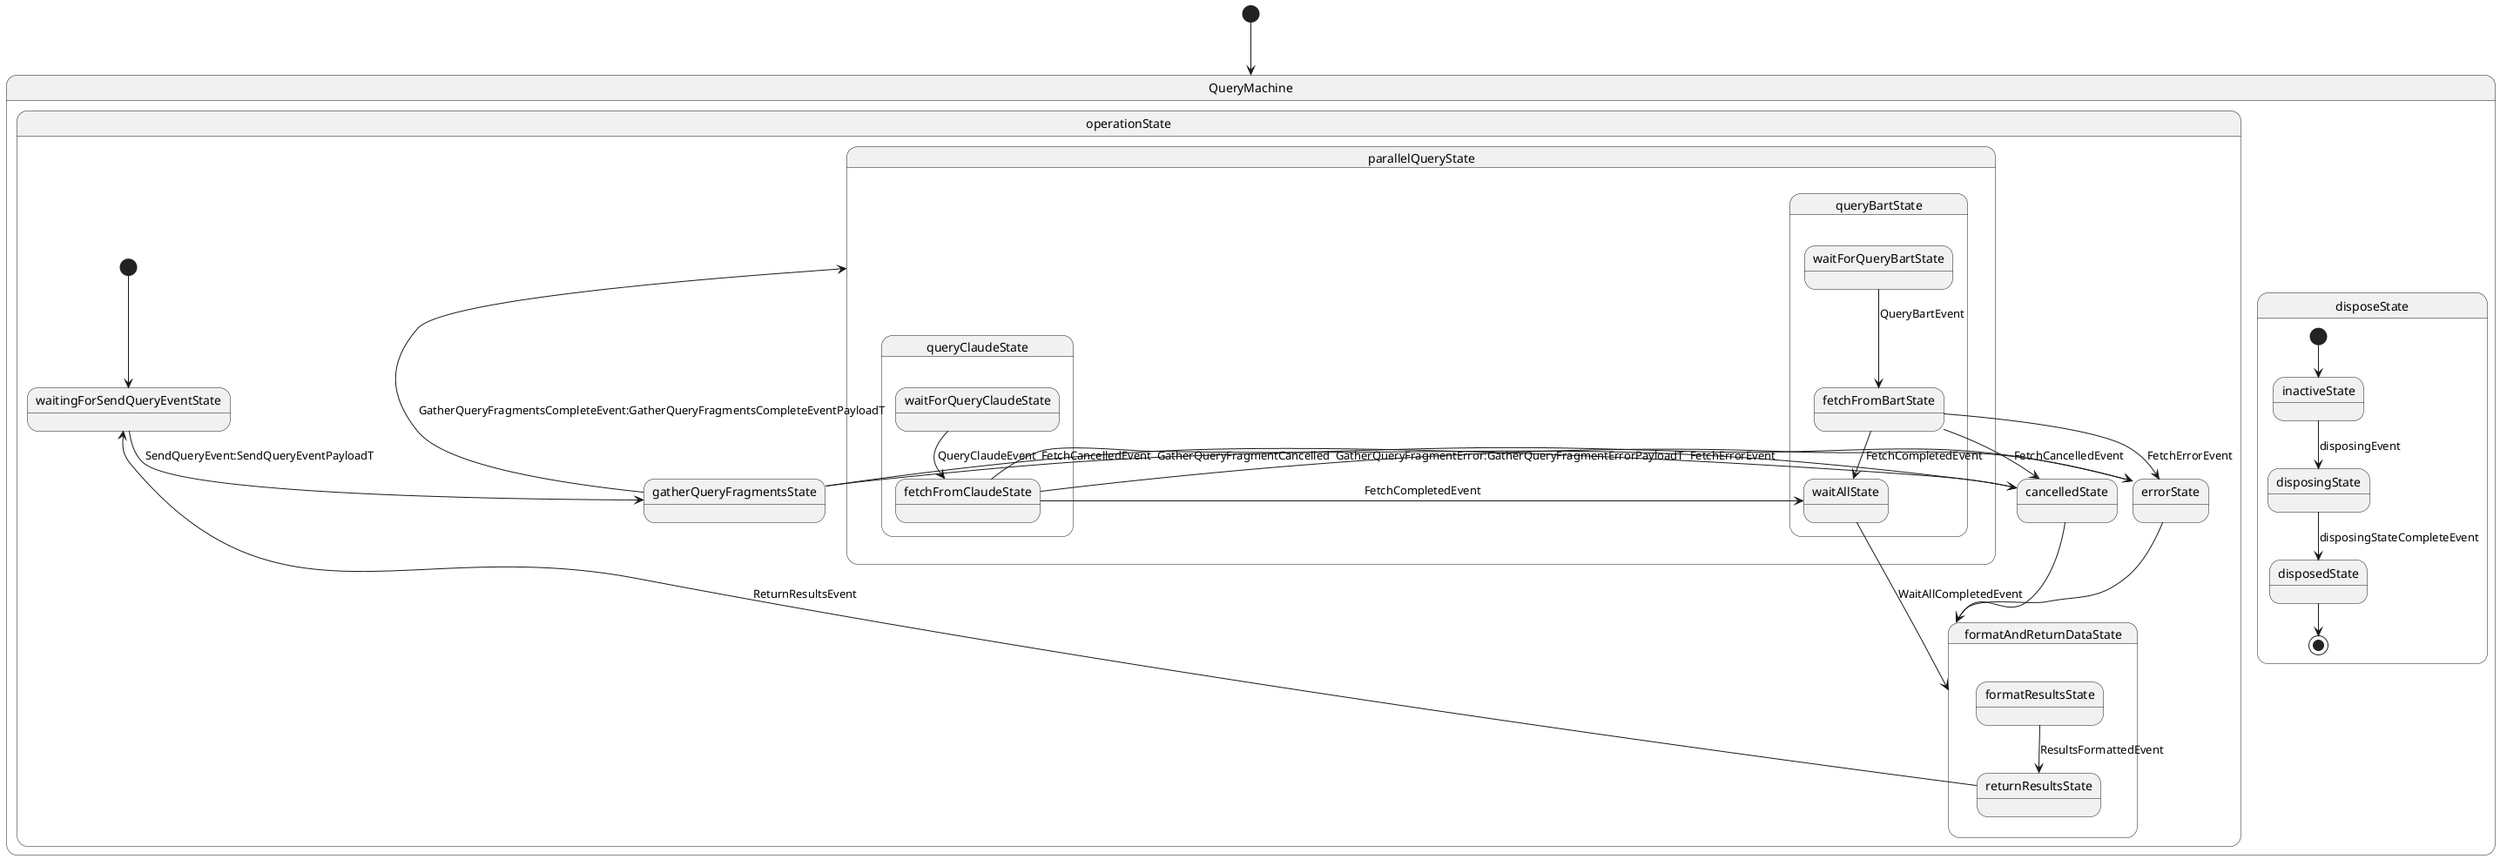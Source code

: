 @startuml
[*] --> QueryMachine

state QueryMachine {

  state "operationState" as operationState {
    [*] --> waitingForSendQueryEventState
    state "waitingForSendQueryEventState" as waitingForSendQueryEventState
      waitingForSendQueryEventState --> gatherQueryFragmentsState : SendQueryEvent:SendQueryEventPayloadT

    state "gatherQueryFragmentsState" as gatherQueryFragmentsState
      gatherQueryFragmentsState --> parallelQueryState : GatherQueryFragmentsCompleteEvent:GatherQueryFragmentsCompleteEventPayloadT
      gatherQueryFragmentsState -> cancelledState : GatherQueryFragmentCancelled
      gatherQueryFragmentsState -> errorState : GatherQueryFragmentError:GatherQueryFragmentErrorPayloadT

    state "parallelQueryState" as parallelQueryState {
      state "queryBartState" as queryBartState {
        state "waitForQueryBartState" as waitForQueryBartState
          waitForQueryBartState --> fetchFromBartState : QueryBartEvent
        state "fetchFromBartState" as fetchFromBartState
          fetchFromBartState --> waitAllState : FetchCompletedEvent
          fetchFromBartState -> cancelledState : FetchCancelledEvent
          fetchFromBartState -> errorState : FetchErrorEvent
       }
       state "queryClaudeState" as queryClaudeState {
         state "waitForQueryClaudeState" as waitForQueryClaudeState
           waitForQueryClaudeState --> fetchFromClaudeState : QueryClaudeEvent
         state "fetchFromClaudeState" as fetchFromClaudeState
           fetchFromClaudeState -> waitAllState : FetchCompletedEvent
           fetchFromClaudeState -> cancelledState : FetchCancelledEvent
           fetchFromClaudeState --> errorState : FetchErrorEvent
       }
      }
       state "waitAllState" as waitAllState
         waitAllState --> formatAndReturnDataState : WaitAllCompletedEvent

  state formatAndReturnDataState {
      state "formatResultsState" as formatResultsState
        formatResultsState --> returnResultsState : ResultsFormattedEvent
      state "returnResultsState" as returnResultsState
        returnResultsState --> waitingForSendQueryEventState  : ReturnResultsEvent
  }

  state "cancelledState" as cancelledState
    cancelledState  --> formatAndReturnDataState

  state "errorState" as errorState
    errorState  --> formatAndReturnDataState

  }
state "disposeState" as disposeState {
        [*] --> inactiveState
        state "inactiveState" as inactiveState
        inactiveState --> disposingState : disposingEvent
        state "disposingState" as disposingState
        disposingState --> disposedState : disposingStateCompleteEvent

        state "disposedState" as disposedState
        disposedState --> [*]
    }
}

@enduml
